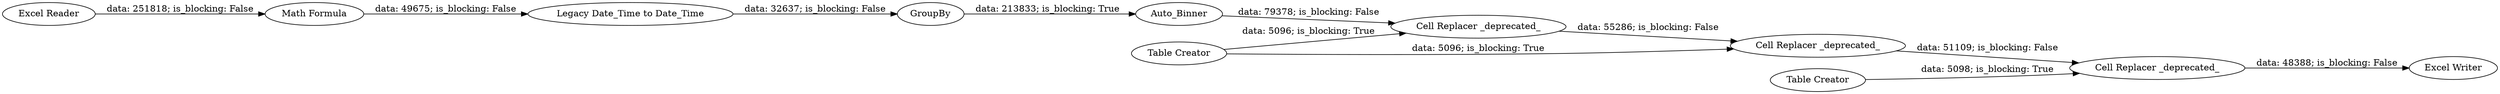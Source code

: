 digraph {
	"-1339419527123320347_1" [label="Excel Reader"]
	"-1339419527123320347_5" [label=GroupBy]
	"-1339419527123320347_11" [label="Table Creator"]
	"-1339419527123320347_10" [label="Table Creator"]
	"-1339419527123320347_13" [label="Legacy Date_Time to Date_Time"]
	"-1339419527123320347_12" [label="Excel Writer"]
	"-1339419527123320347_7" [label="Cell Replacer _deprecated_"]
	"-1339419527123320347_8" [label="Cell Replacer _deprecated_"]
	"-1339419527123320347_9" [label="Cell Replacer _deprecated_"]
	"-1339419527123320347_6" [label=Auto_Binner]
	"-1339419527123320347_2" [label="Math Formula"]
	"-1339419527123320347_2" -> "-1339419527123320347_13" [label="data: 49675; is_blocking: False"]
	"-1339419527123320347_10" -> "-1339419527123320347_8" [label="data: 5096; is_blocking: True"]
	"-1339419527123320347_13" -> "-1339419527123320347_5" [label="data: 32637; is_blocking: False"]
	"-1339419527123320347_6" -> "-1339419527123320347_7" [label="data: 79378; is_blocking: False"]
	"-1339419527123320347_11" -> "-1339419527123320347_9" [label="data: 5098; is_blocking: True"]
	"-1339419527123320347_9" -> "-1339419527123320347_12" [label="data: 48388; is_blocking: False"]
	"-1339419527123320347_7" -> "-1339419527123320347_8" [label="data: 55286; is_blocking: False"]
	"-1339419527123320347_1" -> "-1339419527123320347_2" [label="data: 251818; is_blocking: False"]
	"-1339419527123320347_5" -> "-1339419527123320347_6" [label="data: 213833; is_blocking: True"]
	"-1339419527123320347_10" -> "-1339419527123320347_7" [label="data: 5096; is_blocking: True"]
	"-1339419527123320347_8" -> "-1339419527123320347_9" [label="data: 51109; is_blocking: False"]
	rankdir=LR
}
